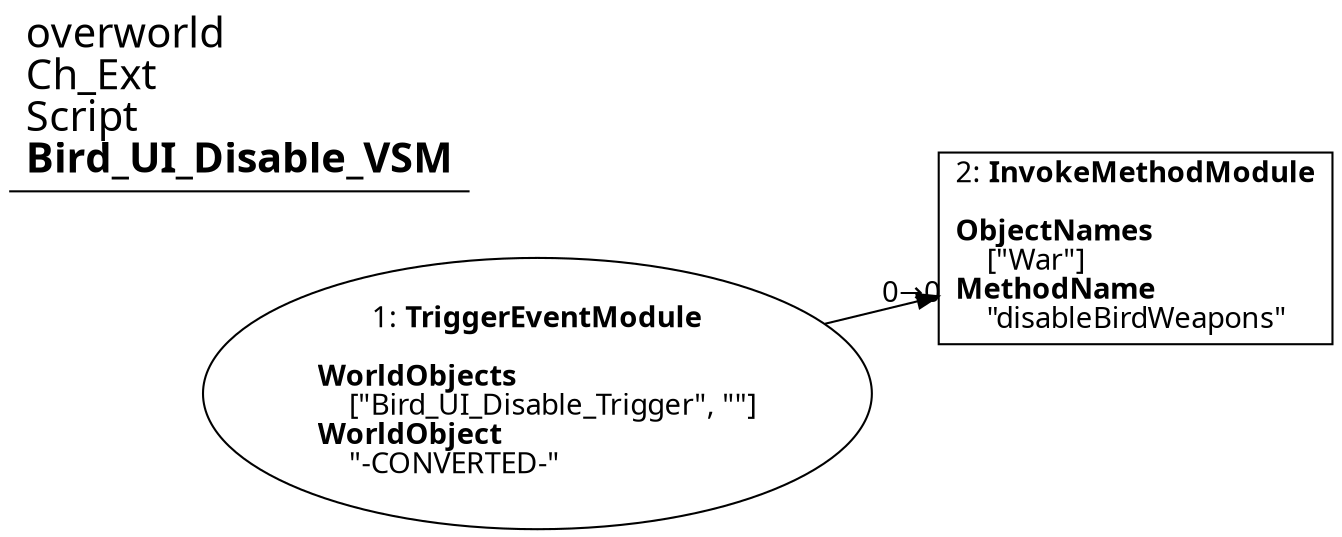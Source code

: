 digraph {
    layout = fdp;
    overlap = prism;
    sep = "+16";
    splines = spline;

    node [ shape = box ];

    graph [ fontname = "Segoe UI" ];
    node [ fontname = "Segoe UI" ];
    edge [ fontname = "Segoe UI" ];

    1 [ label = <1: <b>TriggerEventModule</b><br/><br/><b>WorldObjects</b><br align="left"/>    [&quot;Bird_UI_Disable_Trigger&quot;, &quot;&quot;]<br align="left"/><b>WorldObject</b><br align="left"/>    &quot;-CONVERTED-&quot;<br align="left"/>> ];
    1 [ shape = oval ]
    1 [ pos = "0.177,-0.39600003!" ];
    1 -> 2 [ label = "0→0" ];

    2 [ label = <2: <b>InvokeMethodModule</b><br/><br/><b>ObjectNames</b><br align="left"/>    [&quot;War&quot;]<br align="left"/><b>MethodName</b><br align="left"/>    &quot;disableBirdWeapons&quot;<br align="left"/>> ];
    2 [ pos = "0.462,-0.39600003!" ];

    title [ pos = "0.17600001,-0.395!" ];
    title [ shape = underline ];
    title [ label = <<font point-size="20">overworld<br align="left"/>Ch_Ext<br align="left"/>Script<br align="left"/><b>Bird_UI_Disable_VSM</b><br align="left"/></font>> ];
}
